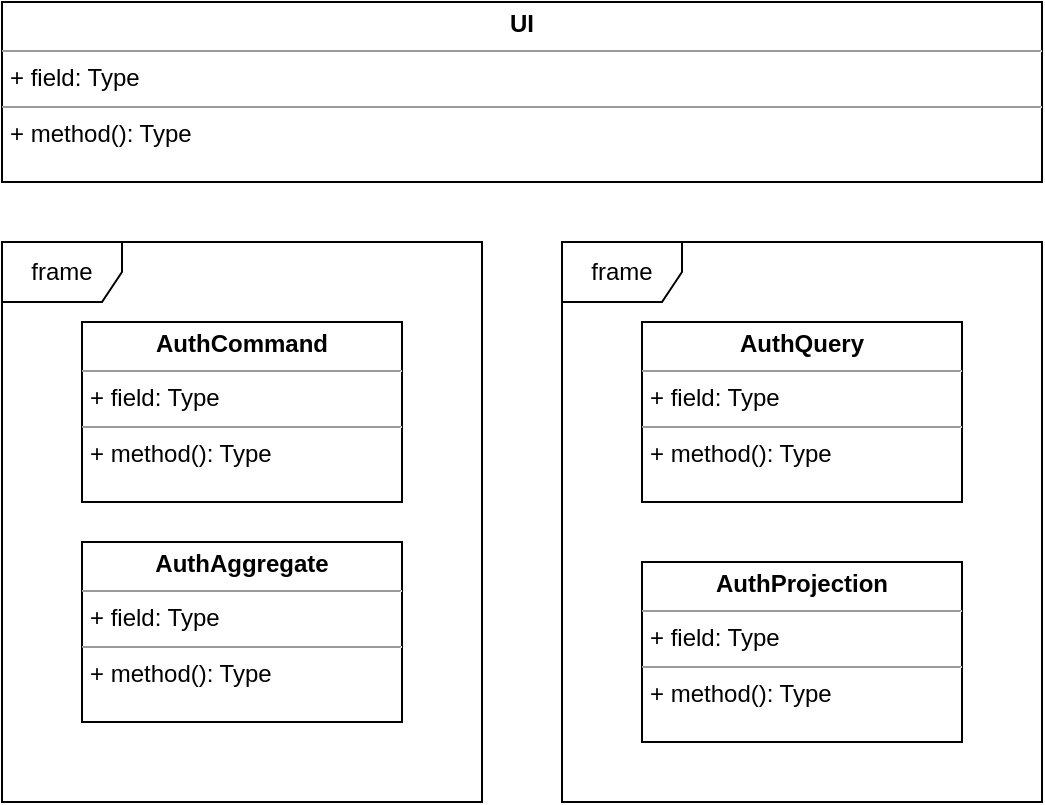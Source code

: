 <mxfile version="23.1.5" type="github">
  <diagram name="Страница — 1" id="XL13YVDVMJeZTi9-Jwk2">
    <mxGraphModel dx="954" dy="651" grid="1" gridSize="10" guides="1" tooltips="1" connect="1" arrows="1" fold="1" page="1" pageScale="1" pageWidth="827" pageHeight="1169" math="0" shadow="0">
      <root>
        <mxCell id="0" />
        <mxCell id="1" parent="0" />
        <mxCell id="xMHgK0UpSn4eUoOwmHlO-2" value="&lt;p style=&quot;margin:0px;margin-top:4px;text-align:center;&quot;&gt;&lt;b&gt;AuthAggregate&lt;/b&gt;&lt;/p&gt;&lt;hr size=&quot;1&quot;&gt;&lt;p style=&quot;margin:0px;margin-left:4px;&quot;&gt;+ field: Type&lt;/p&gt;&lt;hr size=&quot;1&quot;&gt;&lt;p style=&quot;margin:0px;margin-left:4px;&quot;&gt;+ method(): Type&lt;/p&gt;" style="verticalAlign=top;align=left;overflow=fill;html=1;whiteSpace=wrap;" vertex="1" parent="1">
          <mxGeometry x="120" y="310" width="160" height="90" as="geometry" />
        </mxCell>
        <mxCell id="xMHgK0UpSn4eUoOwmHlO-3" value="&lt;p style=&quot;margin:0px;margin-top:4px;text-align:center;&quot;&gt;&lt;b&gt;UI&lt;/b&gt;&lt;/p&gt;&lt;hr size=&quot;1&quot;&gt;&lt;p style=&quot;margin:0px;margin-left:4px;&quot;&gt;+ field: Type&lt;/p&gt;&lt;hr size=&quot;1&quot;&gt;&lt;p style=&quot;margin:0px;margin-left:4px;&quot;&gt;+ method(): Type&lt;/p&gt;" style="verticalAlign=top;align=left;overflow=fill;html=1;whiteSpace=wrap;" vertex="1" parent="1">
          <mxGeometry x="80" y="40" width="520" height="90" as="geometry" />
        </mxCell>
        <mxCell id="xMHgK0UpSn4eUoOwmHlO-4" value="&lt;p style=&quot;margin:0px;margin-top:4px;text-align:center;&quot;&gt;&lt;b&gt;AuthProjection&lt;/b&gt;&lt;/p&gt;&lt;hr size=&quot;1&quot;&gt;&lt;p style=&quot;margin:0px;margin-left:4px;&quot;&gt;+ field: Type&lt;/p&gt;&lt;hr size=&quot;1&quot;&gt;&lt;p style=&quot;margin:0px;margin-left:4px;&quot;&gt;+ method(): Type&lt;/p&gt;" style="verticalAlign=top;align=left;overflow=fill;html=1;whiteSpace=wrap;" vertex="1" parent="1">
          <mxGeometry x="400" y="320" width="160" height="90" as="geometry" />
        </mxCell>
        <mxCell id="xMHgK0UpSn4eUoOwmHlO-5" value="&lt;p style=&quot;margin:0px;margin-top:4px;text-align:center;&quot;&gt;&lt;b&gt;AuthCommand&lt;/b&gt;&lt;/p&gt;&lt;hr size=&quot;1&quot;&gt;&lt;p style=&quot;margin:0px;margin-left:4px;&quot;&gt;+ field: Type&lt;/p&gt;&lt;hr size=&quot;1&quot;&gt;&lt;p style=&quot;margin:0px;margin-left:4px;&quot;&gt;+ method(): Type&lt;/p&gt;" style="verticalAlign=top;align=left;overflow=fill;html=1;whiteSpace=wrap;" vertex="1" parent="1">
          <mxGeometry x="120" y="200" width="160" height="90" as="geometry" />
        </mxCell>
        <mxCell id="xMHgK0UpSn4eUoOwmHlO-6" value="frame" style="shape=umlFrame;whiteSpace=wrap;html=1;pointerEvents=0;" vertex="1" parent="1">
          <mxGeometry x="80" y="160" width="240" height="280" as="geometry" />
        </mxCell>
        <mxCell id="xMHgK0UpSn4eUoOwmHlO-7" value="frame" style="shape=umlFrame;whiteSpace=wrap;html=1;pointerEvents=0;" vertex="1" parent="1">
          <mxGeometry x="360" y="160" width="240" height="280" as="geometry" />
        </mxCell>
        <mxCell id="xMHgK0UpSn4eUoOwmHlO-8" value="&lt;p style=&quot;margin:0px;margin-top:4px;text-align:center;&quot;&gt;&lt;b&gt;AuthQuery&lt;/b&gt;&lt;/p&gt;&lt;hr size=&quot;1&quot;&gt;&lt;p style=&quot;margin:0px;margin-left:4px;&quot;&gt;+ field: Type&lt;/p&gt;&lt;hr size=&quot;1&quot;&gt;&lt;p style=&quot;margin:0px;margin-left:4px;&quot;&gt;+ method(): Type&lt;/p&gt;" style="verticalAlign=top;align=left;overflow=fill;html=1;whiteSpace=wrap;" vertex="1" parent="1">
          <mxGeometry x="400" y="200" width="160" height="90" as="geometry" />
        </mxCell>
      </root>
    </mxGraphModel>
  </diagram>
</mxfile>
